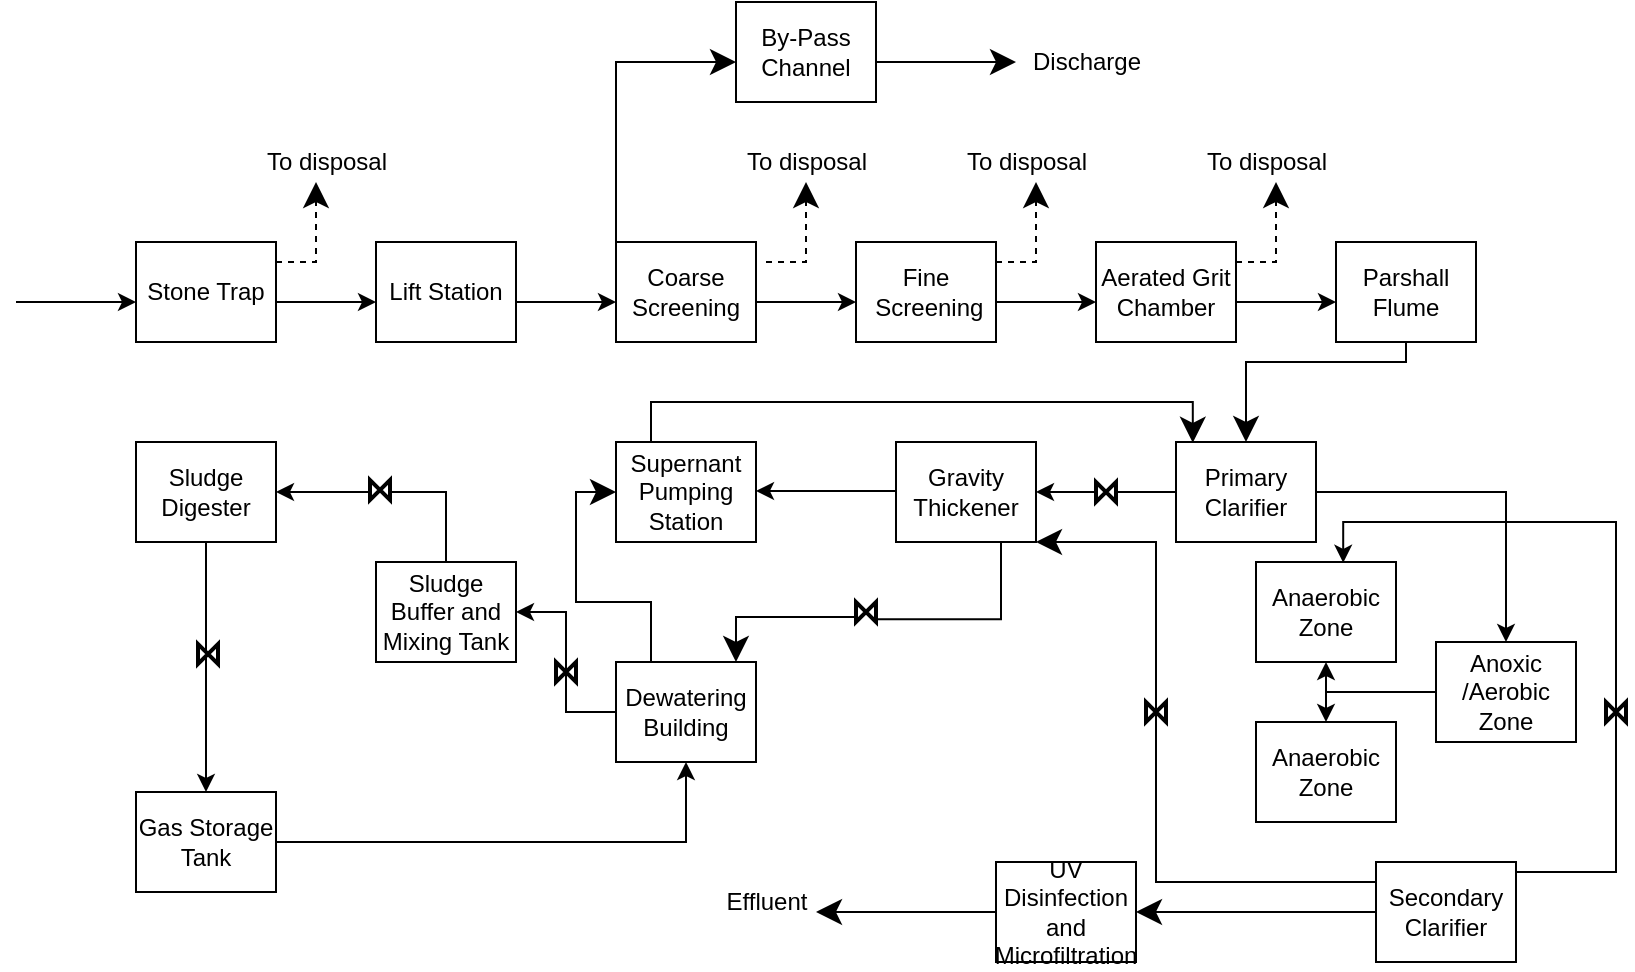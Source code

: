 <mxfile version="16.6.5" type="github">
  <diagram id="dFWF5zn0QugjdTZb5leU" name="Page-1">
    <mxGraphModel dx="997" dy="548" grid="1" gridSize="10" guides="1" tooltips="1" connect="1" arrows="1" fold="1" page="1" pageScale="1" pageWidth="850" pageHeight="1100" math="0" shadow="0">
      <root>
        <mxCell id="0" />
        <mxCell id="1" parent="0" />
        <mxCell id="zYvr2jX2mmX5dFNxnvae-1" value="" style="endArrow=classic;html=1;rounded=0;sketch=0;" parent="1" edge="1">
          <mxGeometry width="50" height="50" relative="1" as="geometry">
            <mxPoint x="40" y="180" as="sourcePoint" />
            <mxPoint x="100" y="180" as="targetPoint" />
            <Array as="points" />
          </mxGeometry>
        </mxCell>
        <mxCell id="zYvr2jX2mmX5dFNxnvae-2" value="Stone Trap&lt;br&gt;" style="rounded=0;whiteSpace=wrap;html=1;sketch=0;" parent="1" vertex="1">
          <mxGeometry x="100" y="150" width="70" height="50" as="geometry" />
        </mxCell>
        <mxCell id="zYvr2jX2mmX5dFNxnvae-3" value="" style="endArrow=classic;html=1;rounded=0;" parent="1" edge="1">
          <mxGeometry width="50" height="50" relative="1" as="geometry">
            <mxPoint x="190" y="180" as="sourcePoint" />
            <mxPoint x="220" y="180" as="targetPoint" />
            <Array as="points">
              <mxPoint x="170" y="180" />
            </Array>
          </mxGeometry>
        </mxCell>
        <mxCell id="zYvr2jX2mmX5dFNxnvae-4" value="Lift Station&lt;br&gt;" style="rounded=0;whiteSpace=wrap;html=1;" parent="1" vertex="1">
          <mxGeometry x="220" y="150" width="70" height="50" as="geometry" />
        </mxCell>
        <mxCell id="zYvr2jX2mmX5dFNxnvae-7" value="" style="endArrow=classic;html=1;rounded=0;sketch=0;endSize=10;targetPerimeterSpacing=4;strokeWidth=1;jumpStyle=sharp;jumpSize=16;dashed=1;" parent="1" edge="1">
          <mxGeometry width="50" height="50" relative="1" as="geometry">
            <mxPoint x="170" y="160" as="sourcePoint" />
            <mxPoint x="190" y="120" as="targetPoint" />
            <Array as="points">
              <mxPoint x="190" y="160" />
            </Array>
          </mxGeometry>
        </mxCell>
        <mxCell id="zYvr2jX2mmX5dFNxnvae-8" value="To disposal&lt;br&gt;" style="text;html=1;align=center;verticalAlign=middle;resizable=0;points=[];autosize=1;strokeColor=none;fillColor=none;" parent="1" vertex="1">
          <mxGeometry x="160" y="100" width="70" height="20" as="geometry" />
        </mxCell>
        <mxCell id="zYvr2jX2mmX5dFNxnvae-10" value="" style="endArrow=classic;html=1;rounded=0;" parent="1" edge="1">
          <mxGeometry width="50" height="50" relative="1" as="geometry">
            <mxPoint x="310" y="180" as="sourcePoint" />
            <mxPoint x="340" y="180" as="targetPoint" />
            <Array as="points">
              <mxPoint x="290" y="180" />
            </Array>
          </mxGeometry>
        </mxCell>
        <mxCell id="zYvr2jX2mmX5dFNxnvae-11" value="Coarse Screening&lt;br&gt;" style="rounded=0;whiteSpace=wrap;html=1;sketch=0;" parent="1" vertex="1">
          <mxGeometry x="340" y="150" width="70" height="50" as="geometry" />
        </mxCell>
        <mxCell id="zYvr2jX2mmX5dFNxnvae-12" value="" style="endArrow=classic;html=1;rounded=0;sketch=0;endSize=10;targetPerimeterSpacing=4;strokeWidth=1;jumpStyle=sharp;jumpSize=16;dashed=1;" parent="1" edge="1">
          <mxGeometry width="50" height="50" relative="1" as="geometry">
            <mxPoint x="415" y="160" as="sourcePoint" />
            <mxPoint x="435" y="120" as="targetPoint" />
            <Array as="points">
              <mxPoint x="435" y="160" />
            </Array>
          </mxGeometry>
        </mxCell>
        <mxCell id="zYvr2jX2mmX5dFNxnvae-13" value="To disposal&lt;br&gt;" style="text;html=1;align=center;verticalAlign=middle;resizable=0;points=[];autosize=1;strokeColor=none;fillColor=none;" parent="1" vertex="1">
          <mxGeometry x="400" y="100" width="70" height="20" as="geometry" />
        </mxCell>
        <mxCell id="zYvr2jX2mmX5dFNxnvae-14" value="" style="endArrow=classic;html=1;rounded=0;" parent="1" edge="1">
          <mxGeometry width="50" height="50" relative="1" as="geometry">
            <mxPoint x="430" y="180" as="sourcePoint" />
            <mxPoint x="460" y="180" as="targetPoint" />
            <Array as="points">
              <mxPoint x="410" y="180" />
            </Array>
          </mxGeometry>
        </mxCell>
        <mxCell id="zYvr2jX2mmX5dFNxnvae-15" value="Fine&lt;br&gt;&amp;nbsp;Screening" style="rounded=0;whiteSpace=wrap;html=1;sketch=0;" parent="1" vertex="1">
          <mxGeometry x="460" y="150" width="70" height="50" as="geometry" />
        </mxCell>
        <mxCell id="zYvr2jX2mmX5dFNxnvae-16" value="" style="endArrow=classic;html=1;rounded=0;sketch=0;endSize=10;targetPerimeterSpacing=4;strokeWidth=1;jumpStyle=sharp;jumpSize=16;dashed=1;" parent="1" edge="1">
          <mxGeometry width="50" height="50" relative="1" as="geometry">
            <mxPoint x="530" y="160" as="sourcePoint" />
            <mxPoint x="550" y="120" as="targetPoint" />
            <Array as="points">
              <mxPoint x="550" y="160" />
            </Array>
          </mxGeometry>
        </mxCell>
        <mxCell id="zYvr2jX2mmX5dFNxnvae-17" value="To disposal&lt;br&gt;" style="text;html=1;align=center;verticalAlign=middle;resizable=0;points=[];autosize=1;strokeColor=none;fillColor=none;" parent="1" vertex="1">
          <mxGeometry x="510" y="100" width="70" height="20" as="geometry" />
        </mxCell>
        <mxCell id="zYvr2jX2mmX5dFNxnvae-18" value="" style="endArrow=classic;html=1;rounded=0;sketch=0;endSize=10;targetPerimeterSpacing=4;strokeWidth=1;jumpStyle=sharp;jumpSize=16;exitX=0;exitY=0;exitDx=0;exitDy=0;" parent="1" source="zYvr2jX2mmX5dFNxnvae-11" edge="1">
          <mxGeometry width="50" height="50" relative="1" as="geometry">
            <mxPoint x="360" y="150" as="sourcePoint" />
            <mxPoint x="400" y="60" as="targetPoint" />
            <Array as="points">
              <mxPoint x="340" y="60" />
            </Array>
          </mxGeometry>
        </mxCell>
        <mxCell id="zYvr2jX2mmX5dFNxnvae-19" value="By-Pass Channel&lt;br&gt;" style="rounded=0;whiteSpace=wrap;html=1;" parent="1" vertex="1">
          <mxGeometry x="400" y="30" width="70" height="50" as="geometry" />
        </mxCell>
        <mxCell id="zYvr2jX2mmX5dFNxnvae-20" value="" style="endArrow=classic;html=1;rounded=0;sketch=0;endSize=10;targetPerimeterSpacing=4;strokeWidth=1;jumpStyle=sharp;jumpSize=16;" parent="1" edge="1">
          <mxGeometry width="50" height="50" relative="1" as="geometry">
            <mxPoint x="470" y="60" as="sourcePoint" />
            <mxPoint x="540" y="60" as="targetPoint" />
          </mxGeometry>
        </mxCell>
        <mxCell id="zYvr2jX2mmX5dFNxnvae-21" value="Discharge&lt;br&gt;" style="text;html=1;align=center;verticalAlign=middle;resizable=0;points=[];autosize=1;strokeColor=none;fillColor=none;" parent="1" vertex="1">
          <mxGeometry x="540" y="50" width="70" height="20" as="geometry" />
        </mxCell>
        <mxCell id="zYvr2jX2mmX5dFNxnvae-23" value="" style="endArrow=classic;html=1;rounded=0;" parent="1" edge="1">
          <mxGeometry width="50" height="50" relative="1" as="geometry">
            <mxPoint x="550" y="180" as="sourcePoint" />
            <mxPoint x="580" y="180" as="targetPoint" />
            <Array as="points">
              <mxPoint x="530" y="180" />
            </Array>
          </mxGeometry>
        </mxCell>
        <mxCell id="zYvr2jX2mmX5dFNxnvae-24" value="Aerated Grit Chamber&lt;br&gt;" style="rounded=0;whiteSpace=wrap;html=1;sketch=0;" parent="1" vertex="1">
          <mxGeometry x="580" y="150" width="70" height="50" as="geometry" />
        </mxCell>
        <mxCell id="zYvr2jX2mmX5dFNxnvae-25" value="" style="endArrow=classic;html=1;rounded=0;" parent="1" edge="1">
          <mxGeometry width="50" height="50" relative="1" as="geometry">
            <mxPoint x="670" y="180" as="sourcePoint" />
            <mxPoint x="700" y="180" as="targetPoint" />
            <Array as="points">
              <mxPoint x="650" y="180" />
            </Array>
          </mxGeometry>
        </mxCell>
        <mxCell id="zYvr2jX2mmX5dFNxnvae-38" style="edgeStyle=orthogonalEdgeStyle;rounded=0;sketch=0;jumpStyle=sharp;jumpSize=16;orthogonalLoop=1;jettySize=auto;html=1;entryX=0.5;entryY=0;entryDx=0;entryDy=0;endSize=10;targetPerimeterSpacing=4;strokeWidth=1;" parent="1" source="zYvr2jX2mmX5dFNxnvae-26" target="zYvr2jX2mmX5dFNxnvae-29" edge="1">
          <mxGeometry relative="1" as="geometry">
            <Array as="points">
              <mxPoint x="735" y="210" />
              <mxPoint x="655" y="210" />
            </Array>
          </mxGeometry>
        </mxCell>
        <mxCell id="zYvr2jX2mmX5dFNxnvae-26" value="Parshall Flume&lt;br&gt;" style="rounded=0;whiteSpace=wrap;html=1;sketch=0;" parent="1" vertex="1">
          <mxGeometry x="700" y="150" width="70" height="50" as="geometry" />
        </mxCell>
        <mxCell id="zYvr2jX2mmX5dFNxnvae-27" value="" style="endArrow=classic;html=1;rounded=0;sketch=0;endSize=10;targetPerimeterSpacing=4;strokeWidth=1;jumpStyle=sharp;jumpSize=16;dashed=1;" parent="1" edge="1">
          <mxGeometry width="50" height="50" relative="1" as="geometry">
            <mxPoint x="650" y="160" as="sourcePoint" />
            <mxPoint x="670" y="120" as="targetPoint" />
            <Array as="points">
              <mxPoint x="670" y="160" />
            </Array>
          </mxGeometry>
        </mxCell>
        <mxCell id="zYvr2jX2mmX5dFNxnvae-28" value="To disposal&lt;br&gt;" style="text;html=1;align=center;verticalAlign=middle;resizable=0;points=[];autosize=1;strokeColor=none;fillColor=none;" parent="1" vertex="1">
          <mxGeometry x="630" y="100" width="70" height="20" as="geometry" />
        </mxCell>
        <mxCell id="kiTYlphXpIjW1eZHA2D5-8" style="edgeStyle=orthogonalEdgeStyle;rounded=0;orthogonalLoop=1;jettySize=auto;html=1;exitX=1;exitY=0.5;exitDx=0;exitDy=0;entryX=0.5;entryY=0;entryDx=0;entryDy=0;" parent="1" source="zYvr2jX2mmX5dFNxnvae-29" target="kiTYlphXpIjW1eZHA2D5-5" edge="1">
          <mxGeometry relative="1" as="geometry" />
        </mxCell>
        <mxCell id="zYvr2jX2mmX5dFNxnvae-29" value="Primary Clarifier&lt;br&gt;" style="rounded=0;whiteSpace=wrap;html=1;sketch=0;" parent="1" vertex="1">
          <mxGeometry x="620" y="250" width="70" height="50" as="geometry" />
        </mxCell>
        <mxCell id="zYvr2jX2mmX5dFNxnvae-40" style="edgeStyle=orthogonalEdgeStyle;rounded=0;sketch=0;jumpStyle=sharp;jumpSize=16;orthogonalLoop=1;jettySize=auto;html=1;exitX=0.75;exitY=1;exitDx=0;exitDy=0;entryX=0.857;entryY=0;entryDx=0;entryDy=0;entryPerimeter=0;endSize=10;targetPerimeterSpacing=4;strokeWidth=1;startArrow=none;" parent="1" source="kiTYlphXpIjW1eZHA2D5-17" target="zYvr2jX2mmX5dFNxnvae-39" edge="1">
          <mxGeometry relative="1" as="geometry" />
        </mxCell>
        <mxCell id="zYvr2jX2mmX5dFNxnvae-32" value="Gravity Thickener&lt;br&gt;" style="rounded=0;whiteSpace=wrap;html=1;sketch=0;" parent="1" vertex="1">
          <mxGeometry x="480" y="250" width="70" height="50" as="geometry" />
        </mxCell>
        <mxCell id="zYvr2jX2mmX5dFNxnvae-33" value="" style="endArrow=classic;html=1;rounded=0;entryX=1;entryY=0.5;entryDx=0;entryDy=0;exitX=0;exitY=0.5;exitDx=0;exitDy=0;" parent="1" source="zYvr2jX2mmX5dFNxnvae-29" target="zYvr2jX2mmX5dFNxnvae-32" edge="1">
          <mxGeometry width="50" height="50" relative="1" as="geometry">
            <mxPoint x="680" y="190" as="sourcePoint" />
            <mxPoint x="710" y="190" as="targetPoint" />
            <Array as="points" />
          </mxGeometry>
        </mxCell>
        <mxCell id="zYvr2jX2mmX5dFNxnvae-37" style="edgeStyle=orthogonalEdgeStyle;rounded=0;sketch=0;jumpStyle=sharp;jumpSize=16;orthogonalLoop=1;jettySize=auto;html=1;exitX=0.25;exitY=0;exitDx=0;exitDy=0;entryX=0.12;entryY=0.008;entryDx=0;entryDy=0;entryPerimeter=0;endSize=10;targetPerimeterSpacing=4;strokeWidth=1;" parent="1" source="zYvr2jX2mmX5dFNxnvae-34" target="zYvr2jX2mmX5dFNxnvae-29" edge="1">
          <mxGeometry relative="1" as="geometry" />
        </mxCell>
        <mxCell id="zYvr2jX2mmX5dFNxnvae-34" value="Supernant Pumping Station" style="rounded=0;whiteSpace=wrap;html=1;sketch=0;" parent="1" vertex="1">
          <mxGeometry x="340" y="250" width="70" height="50" as="geometry" />
        </mxCell>
        <mxCell id="zYvr2jX2mmX5dFNxnvae-35" value="" style="endArrow=classic;html=1;rounded=0;entryX=1;entryY=0.5;entryDx=0;entryDy=0;exitX=0;exitY=0.5;exitDx=0;exitDy=0;" parent="1" edge="1">
          <mxGeometry width="50" height="50" relative="1" as="geometry">
            <mxPoint x="480" y="274.5" as="sourcePoint" />
            <mxPoint x="410" y="274.5" as="targetPoint" />
            <Array as="points" />
          </mxGeometry>
        </mxCell>
        <mxCell id="zYvr2jX2mmX5dFNxnvae-41" style="edgeStyle=orthogonalEdgeStyle;rounded=0;sketch=0;jumpStyle=sharp;jumpSize=16;orthogonalLoop=1;jettySize=auto;html=1;exitX=0.25;exitY=0;exitDx=0;exitDy=0;entryX=0;entryY=0.5;entryDx=0;entryDy=0;endSize=10;targetPerimeterSpacing=4;strokeWidth=1;" parent="1" source="zYvr2jX2mmX5dFNxnvae-39" target="zYvr2jX2mmX5dFNxnvae-34" edge="1">
          <mxGeometry relative="1" as="geometry" />
        </mxCell>
        <mxCell id="ct1ZWo7SHwrWiXdeQYFa-8" style="edgeStyle=orthogonalEdgeStyle;rounded=0;orthogonalLoop=1;jettySize=auto;html=1;entryX=1;entryY=0.5;entryDx=0;entryDy=0;" edge="1" parent="1" source="zYvr2jX2mmX5dFNxnvae-39" target="zYvr2jX2mmX5dFNxnvae-42">
          <mxGeometry relative="1" as="geometry" />
        </mxCell>
        <mxCell id="zYvr2jX2mmX5dFNxnvae-39" value="Dewatering Building" style="rounded=0;whiteSpace=wrap;html=1;sketch=0;" parent="1" vertex="1">
          <mxGeometry x="340" y="360" width="70" height="50" as="geometry" />
        </mxCell>
        <mxCell id="ct1ZWo7SHwrWiXdeQYFa-14" style="edgeStyle=orthogonalEdgeStyle;rounded=0;orthogonalLoop=1;jettySize=auto;html=1;exitX=0.5;exitY=0;exitDx=0;exitDy=0;entryX=1;entryY=0.5;entryDx=0;entryDy=0;" edge="1" parent="1" source="zYvr2jX2mmX5dFNxnvae-42" target="zYvr2jX2mmX5dFNxnvae-44">
          <mxGeometry relative="1" as="geometry" />
        </mxCell>
        <mxCell id="zYvr2jX2mmX5dFNxnvae-42" value="Sludge Buffer and Mixing Tank" style="rounded=0;whiteSpace=wrap;html=1;sketch=0;" parent="1" vertex="1">
          <mxGeometry x="220" y="310" width="70" height="50" as="geometry" />
        </mxCell>
        <mxCell id="kiTYlphXpIjW1eZHA2D5-2" style="edgeStyle=orthogonalEdgeStyle;rounded=0;orthogonalLoop=1;jettySize=auto;html=1;" parent="1" source="zYvr2jX2mmX5dFNxnvae-44" target="zYvr2jX2mmX5dFNxnvae-47" edge="1">
          <mxGeometry relative="1" as="geometry" />
        </mxCell>
        <mxCell id="zYvr2jX2mmX5dFNxnvae-44" value="Sludge Digester" style="rounded=0;whiteSpace=wrap;html=1;sketch=0;" parent="1" vertex="1">
          <mxGeometry x="100" y="250" width="70" height="50" as="geometry" />
        </mxCell>
        <mxCell id="kiTYlphXpIjW1eZHA2D5-4" style="edgeStyle=orthogonalEdgeStyle;rounded=0;orthogonalLoop=1;jettySize=auto;html=1;entryX=0.5;entryY=1;entryDx=0;entryDy=0;" parent="1" source="zYvr2jX2mmX5dFNxnvae-47" target="zYvr2jX2mmX5dFNxnvae-39" edge="1">
          <mxGeometry relative="1" as="geometry">
            <mxPoint x="320" y="440" as="targetPoint" />
          </mxGeometry>
        </mxCell>
        <mxCell id="zYvr2jX2mmX5dFNxnvae-47" value="Gas Storage Tank" style="rounded=0;whiteSpace=wrap;html=1;sketch=0;" parent="1" vertex="1">
          <mxGeometry x="100" y="425" width="70" height="50" as="geometry" />
        </mxCell>
        <mxCell id="zYvr2jX2mmX5dFNxnvae-50" style="edgeStyle=orthogonalEdgeStyle;rounded=0;sketch=0;jumpStyle=sharp;jumpSize=16;orthogonalLoop=1;jettySize=auto;html=1;entryX=1;entryY=1;entryDx=0;entryDy=0;endSize=10;targetPerimeterSpacing=4;strokeWidth=1;exitX=0;exitY=0.25;exitDx=0;exitDy=0;" parent="1" source="zYvr2jX2mmX5dFNxnvae-49" target="zYvr2jX2mmX5dFNxnvae-32" edge="1">
          <mxGeometry relative="1" as="geometry">
            <Array as="points">
              <mxPoint x="720" y="470" />
              <mxPoint x="610" y="470" />
              <mxPoint x="610" y="300" />
            </Array>
          </mxGeometry>
        </mxCell>
        <mxCell id="zYvr2jX2mmX5dFNxnvae-52" style="edgeStyle=orthogonalEdgeStyle;rounded=0;sketch=0;jumpStyle=sharp;jumpSize=16;orthogonalLoop=1;jettySize=auto;html=1;entryX=1;entryY=0.5;entryDx=0;entryDy=0;endSize=10;targetPerimeterSpacing=4;strokeWidth=1;" parent="1" source="zYvr2jX2mmX5dFNxnvae-49" target="zYvr2jX2mmX5dFNxnvae-51" edge="1">
          <mxGeometry relative="1" as="geometry" />
        </mxCell>
        <mxCell id="kiTYlphXpIjW1eZHA2D5-9" style="edgeStyle=orthogonalEdgeStyle;rounded=0;orthogonalLoop=1;jettySize=auto;html=1;exitX=1;exitY=0.5;exitDx=0;exitDy=0;entryX=0.623;entryY=0.008;entryDx=0;entryDy=0;entryPerimeter=0;" parent="1" source="zYvr2jX2mmX5dFNxnvae-49" target="kiTYlphXpIjW1eZHA2D5-6" edge="1">
          <mxGeometry relative="1" as="geometry">
            <mxPoint x="830" y="450" as="targetPoint" />
            <Array as="points">
              <mxPoint x="840" y="465" />
              <mxPoint x="840" y="290" />
              <mxPoint x="704" y="290" />
            </Array>
          </mxGeometry>
        </mxCell>
        <mxCell id="zYvr2jX2mmX5dFNxnvae-49" value="Secondary Clarifier" style="rounded=0;whiteSpace=wrap;html=1;sketch=0;" parent="1" vertex="1">
          <mxGeometry x="720" y="460" width="70" height="50" as="geometry" />
        </mxCell>
        <mxCell id="zYvr2jX2mmX5dFNxnvae-54" style="edgeStyle=orthogonalEdgeStyle;rounded=0;sketch=0;jumpStyle=sharp;jumpSize=16;orthogonalLoop=1;jettySize=auto;html=1;endSize=10;targetPerimeterSpacing=4;strokeWidth=1;" parent="1" source="zYvr2jX2mmX5dFNxnvae-51" edge="1">
          <mxGeometry relative="1" as="geometry">
            <mxPoint x="440" y="485" as="targetPoint" />
          </mxGeometry>
        </mxCell>
        <mxCell id="zYvr2jX2mmX5dFNxnvae-51" value="UV Disinfection and Microfiltration" style="rounded=0;whiteSpace=wrap;html=1;sketch=0;" parent="1" vertex="1">
          <mxGeometry x="530" y="460" width="70" height="50" as="geometry" />
        </mxCell>
        <mxCell id="zYvr2jX2mmX5dFNxnvae-55" value="Effluent" style="text;html=1;align=center;verticalAlign=middle;resizable=0;points=[];autosize=1;strokeColor=none;fillColor=none;" parent="1" vertex="1">
          <mxGeometry x="390" y="470" width="50" height="20" as="geometry" />
        </mxCell>
        <mxCell id="kiTYlphXpIjW1eZHA2D5-15" style="edgeStyle=elbowEdgeStyle;rounded=0;orthogonalLoop=1;jettySize=auto;html=1;exitX=0;exitY=0.5;exitDx=0;exitDy=0;entryX=0.5;entryY=0;entryDx=0;entryDy=0;" parent="1" source="kiTYlphXpIjW1eZHA2D5-5" target="kiTYlphXpIjW1eZHA2D5-7" edge="1">
          <mxGeometry relative="1" as="geometry">
            <Array as="points">
              <mxPoint x="695" y="390" />
            </Array>
          </mxGeometry>
        </mxCell>
        <mxCell id="kiTYlphXpIjW1eZHA2D5-16" style="edgeStyle=elbowEdgeStyle;rounded=0;orthogonalLoop=1;jettySize=auto;html=1;exitX=0;exitY=0.5;exitDx=0;exitDy=0;entryX=0.5;entryY=1;entryDx=0;entryDy=0;" parent="1" source="kiTYlphXpIjW1eZHA2D5-5" target="kiTYlphXpIjW1eZHA2D5-6" edge="1">
          <mxGeometry relative="1" as="geometry">
            <Array as="points">
              <mxPoint x="695" y="380" />
            </Array>
          </mxGeometry>
        </mxCell>
        <mxCell id="kiTYlphXpIjW1eZHA2D5-5" value="Anoxic /Aerobic Zone" style="rounded=0;whiteSpace=wrap;html=1;sketch=0;" parent="1" vertex="1">
          <mxGeometry x="750" y="350" width="70" height="50" as="geometry" />
        </mxCell>
        <mxCell id="kiTYlphXpIjW1eZHA2D5-6" value="Anaerobic Zone&lt;br&gt;" style="rounded=0;whiteSpace=wrap;html=1;sketch=0;" parent="1" vertex="1">
          <mxGeometry x="660" y="310" width="70" height="50" as="geometry" />
        </mxCell>
        <mxCell id="kiTYlphXpIjW1eZHA2D5-7" value="Anaerobic Zone&lt;br&gt;" style="rounded=0;whiteSpace=wrap;html=1;sketch=0;" parent="1" vertex="1">
          <mxGeometry x="660" y="390" width="70" height="50" as="geometry" />
        </mxCell>
        <mxCell id="kiTYlphXpIjW1eZHA2D5-29" value="" style="html=1;shape=mxgraph.sysml.timeEvent;strokeWidth=2;verticalLabelPosition=bottom;verticalAlignment=top;direction=south;" parent="1" vertex="1">
          <mxGeometry x="605" y="380" width="10" height="10" as="geometry" />
        </mxCell>
        <mxCell id="kiTYlphXpIjW1eZHA2D5-17" value="" style="html=1;shape=mxgraph.sysml.timeEvent;strokeWidth=2;verticalLabelPosition=bottom;verticalAlignment=top;direction=south;" parent="1" vertex="1">
          <mxGeometry x="460" y="330" width="10" height="10" as="geometry" />
        </mxCell>
        <mxCell id="kiTYlphXpIjW1eZHA2D5-33" value="" style="edgeStyle=orthogonalEdgeStyle;rounded=0;sketch=0;jumpStyle=sharp;jumpSize=16;orthogonalLoop=1;jettySize=auto;html=1;exitX=0.75;exitY=1;exitDx=0;exitDy=0;entryX=0.857;entryY=0;entryDx=0;entryDy=0;entryPerimeter=0;endSize=10;strokeWidth=1;endArrow=none;" parent="1" source="zYvr2jX2mmX5dFNxnvae-32" target="kiTYlphXpIjW1eZHA2D5-17" edge="1">
          <mxGeometry relative="1" as="geometry">
            <mxPoint x="532.5" y="300" as="sourcePoint" />
            <mxPoint x="399.99" y="360" as="targetPoint" />
          </mxGeometry>
        </mxCell>
        <mxCell id="ct1ZWo7SHwrWiXdeQYFa-1" value="" style="html=1;shape=mxgraph.sysml.timeEvent;strokeWidth=2;verticalLabelPosition=bottom;verticalAlignment=top;direction=south;" vertex="1" parent="1">
          <mxGeometry x="580" y="270" width="10" height="10" as="geometry" />
        </mxCell>
        <mxCell id="ct1ZWo7SHwrWiXdeQYFa-4" value="" style="html=1;shape=mxgraph.sysml.timeEvent;strokeWidth=2;verticalLabelPosition=bottom;verticalAlignment=top;direction=south;" vertex="1" parent="1">
          <mxGeometry x="835" y="380" width="10" height="10" as="geometry" />
        </mxCell>
        <mxCell id="ct1ZWo7SHwrWiXdeQYFa-9" value="" style="html=1;shape=mxgraph.sysml.timeEvent;strokeWidth=2;verticalLabelPosition=bottom;verticalAlignment=top;direction=south;" vertex="1" parent="1">
          <mxGeometry x="310" y="360" width="10" height="10" as="geometry" />
        </mxCell>
        <mxCell id="ct1ZWo7SHwrWiXdeQYFa-15" value="" style="html=1;shape=mxgraph.sysml.timeEvent;strokeWidth=2;verticalLabelPosition=bottom;verticalAlignment=top;direction=south;" vertex="1" parent="1">
          <mxGeometry x="217" y="269" width="10" height="10" as="geometry" />
        </mxCell>
        <mxCell id="ct1ZWo7SHwrWiXdeQYFa-16" value="" style="html=1;shape=mxgraph.sysml.timeEvent;strokeWidth=2;verticalLabelPosition=bottom;verticalAlignment=top;direction=south;" vertex="1" parent="1">
          <mxGeometry x="131" y="351" width="10" height="10" as="geometry" />
        </mxCell>
      </root>
    </mxGraphModel>
  </diagram>
</mxfile>
